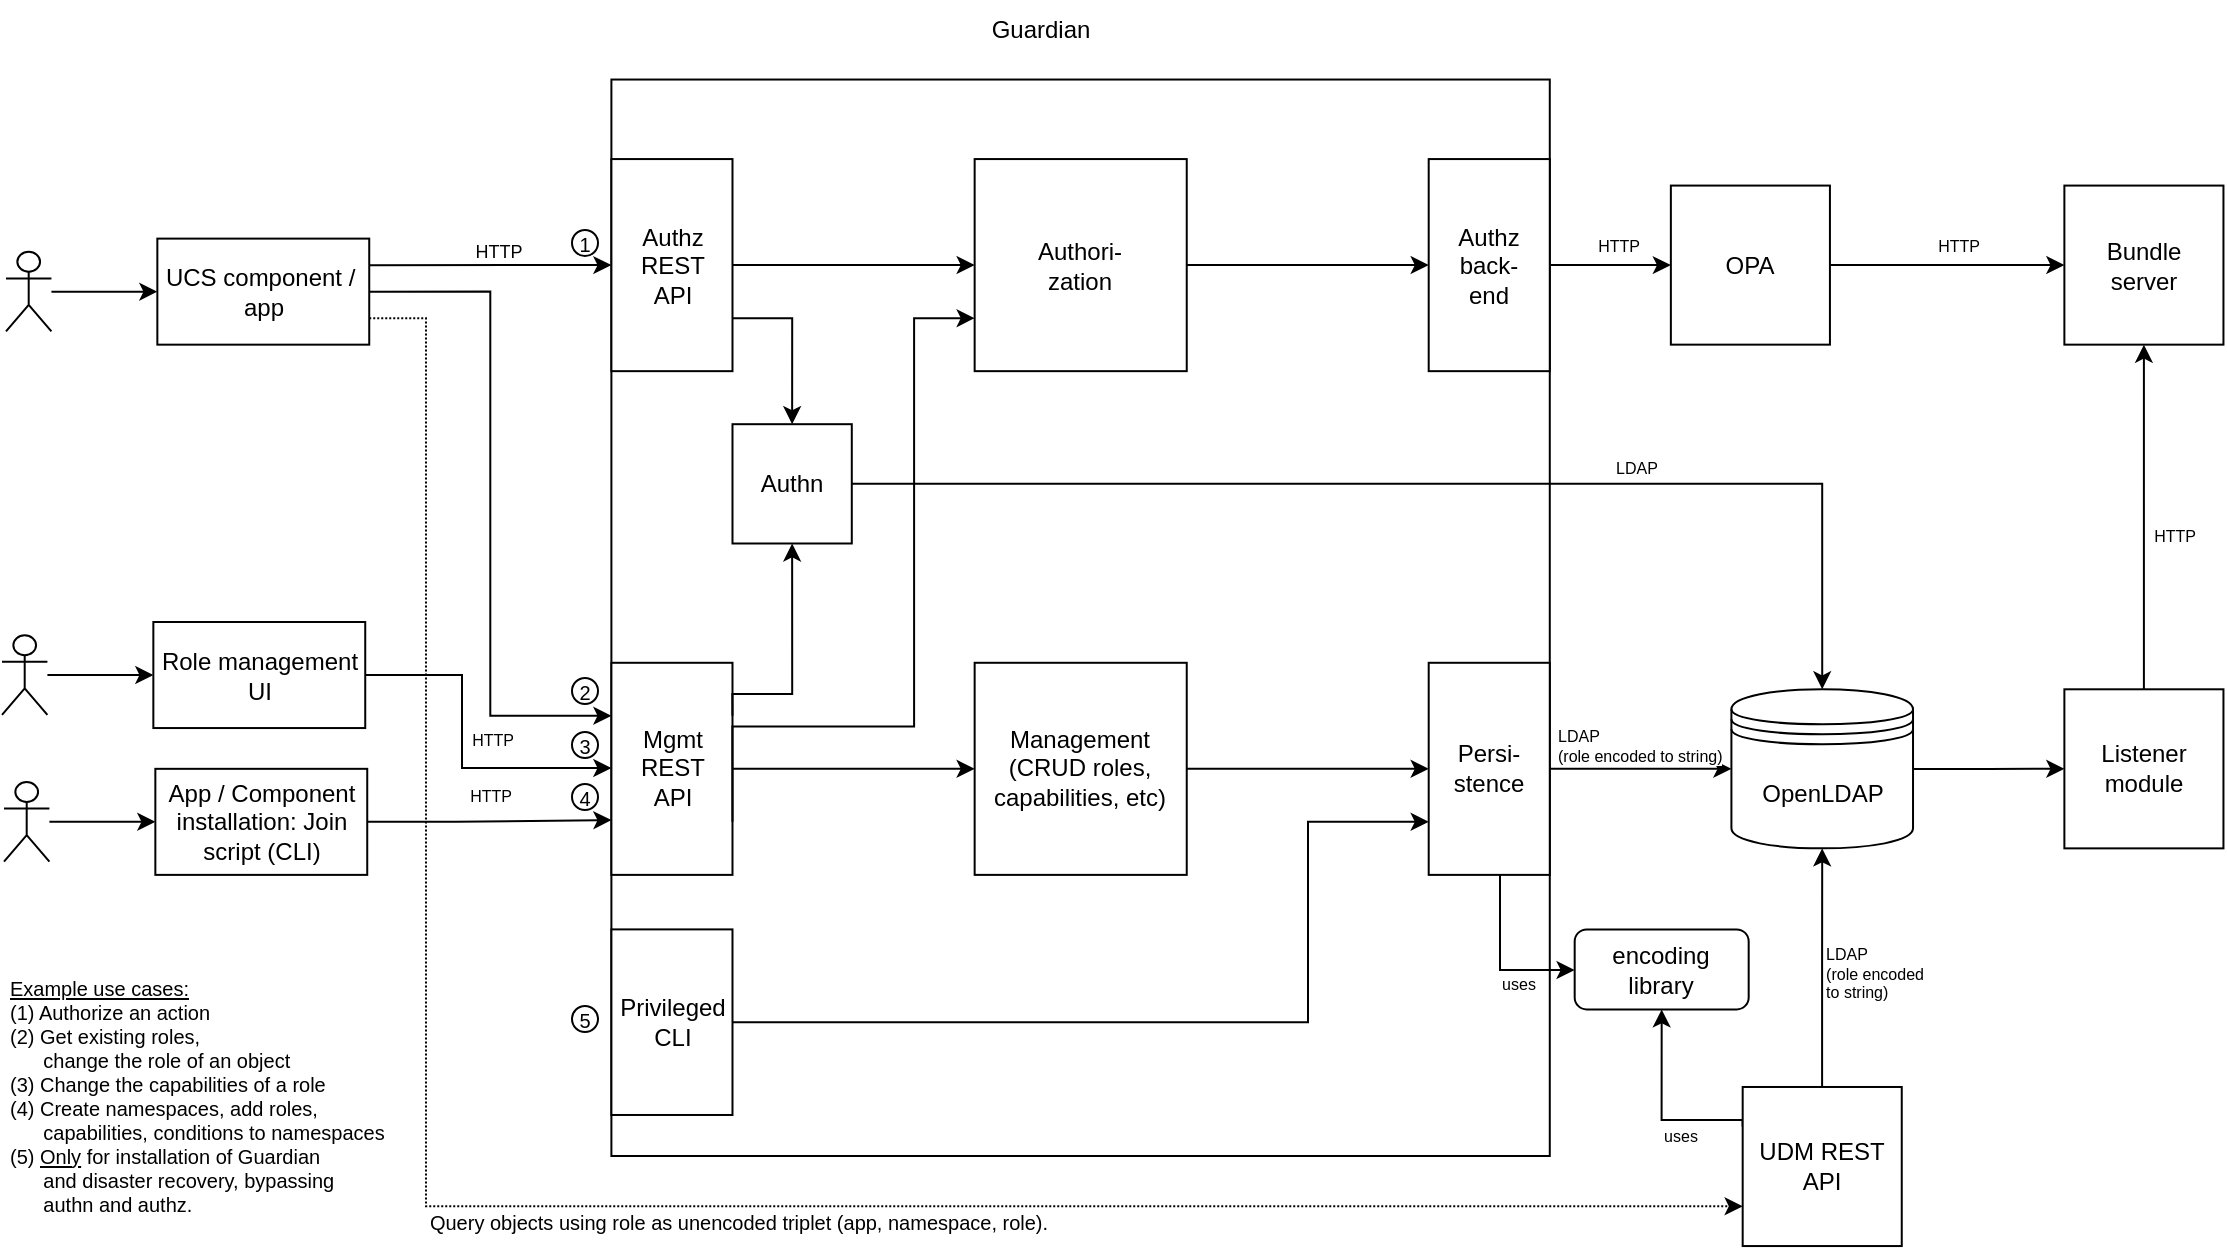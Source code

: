 <mxfile version="20.3.0" type="device"><diagram id="QPpDiGtNyKPBsrAav32_" name="Page-1"><mxGraphModel dx="1790" dy="1298" grid="0" gridSize="10" guides="1" tooltips="1" connect="1" arrows="1" fold="1" page="1" pageScale="1" pageWidth="1169" pageHeight="827" math="0" shadow="0"><root><mxCell id="0"/><mxCell id="1" parent="0"/><mxCell id="uOXwxFQ08vxWVGeKqrfk-10" value="" style="rounded=0;whiteSpace=wrap;html=1;" parent="1" vertex="1"><mxGeometry x="322.7" y="159.77" width="469.19" height="538.23" as="geometry"/></mxCell><mxCell id="uOXwxFQ08vxWVGeKqrfk-11" value="Guardian" style="text;html=1;align=center;verticalAlign=middle;resizable=0;points=[];autosize=1;strokeColor=none;fillColor=none;" parent="1" vertex="1"><mxGeometry x="496.757" y="120" width="80" height="30" as="geometry"/></mxCell><mxCell id="uOXwxFQ08vxWVGeKqrfk-12" value="Authz&lt;br&gt;REST&lt;br&gt;API" style="rounded=0;whiteSpace=wrap;html=1;" parent="1" vertex="1"><mxGeometry x="322.703" y="199.535" width="60.541" height="106.047" as="geometry"/></mxCell><mxCell id="uOXwxFQ08vxWVGeKqrfk-13" value="Mgmt&lt;br&gt;REST&lt;br&gt;API" style="rounded=0;whiteSpace=wrap;html=1;" parent="1" vertex="1"><mxGeometry x="322.703" y="451.396" width="60.541" height="106.047" as="geometry"/></mxCell><mxCell id="uOXwxFQ08vxWVGeKqrfk-14" value="Authori-&lt;br&gt;zation" style="whiteSpace=wrap;html=1;aspect=fixed;" parent="1" vertex="1"><mxGeometry x="504.324" y="199.535" width="106.047" height="106.047" as="geometry"/></mxCell><mxCell id="uOXwxFQ08vxWVGeKqrfk-18" style="edgeStyle=orthogonalEdgeStyle;rounded=0;orthogonalLoop=1;jettySize=auto;html=1;entryX=0;entryY=0.5;entryDx=0;entryDy=0;" parent="1" source="uOXwxFQ08vxWVGeKqrfk-12" target="uOXwxFQ08vxWVGeKqrfk-14" edge="1"><mxGeometry relative="1" as="geometry"/></mxCell><mxCell id="uOXwxFQ08vxWVGeKqrfk-72" style="edgeStyle=orthogonalEdgeStyle;rounded=0;orthogonalLoop=1;jettySize=auto;html=1;exitX=1;exitY=0.75;exitDx=0;exitDy=0;entryX=0;entryY=0.75;entryDx=0;entryDy=0;fontSize=8;fontColor=#757575;strokeColor=#000000;" parent="1" source="uOXwxFQ08vxWVGeKqrfk-13" target="uOXwxFQ08vxWVGeKqrfk-14" edge="1"><mxGeometry relative="1" as="geometry"><Array as="points"><mxPoint x="383.243" y="483.209"/><mxPoint x="474.054" y="483.209"/><mxPoint x="474.054" y="279.07"/></Array></mxGeometry></mxCell><mxCell id="uOXwxFQ08vxWVGeKqrfk-15" value="Management&lt;br&gt;(CRUD roles, capabilities, etc)" style="whiteSpace=wrap;html=1;aspect=fixed;" parent="1" vertex="1"><mxGeometry x="504.324" y="451.395" width="106.047" height="106.047" as="geometry"/></mxCell><mxCell id="uOXwxFQ08vxWVGeKqrfk-16" style="edgeStyle=orthogonalEdgeStyle;rounded=0;orthogonalLoop=1;jettySize=auto;html=1;entryX=0;entryY=0.5;entryDx=0;entryDy=0;exitX=1;exitY=0.5;exitDx=0;exitDy=0;" parent="1" source="uOXwxFQ08vxWVGeKqrfk-13" target="uOXwxFQ08vxWVGeKqrfk-15" edge="1"><mxGeometry relative="1" as="geometry"><mxPoint x="381" y="529" as="sourcePoint"/></mxGeometry></mxCell><mxCell id="btHn-EP97llI550c2BJA-8" style="edgeStyle=orthogonalEdgeStyle;rounded=0;orthogonalLoop=1;jettySize=auto;html=1;entryX=0;entryY=0.5;entryDx=0;entryDy=0;" edge="1" parent="1" source="uOXwxFQ08vxWVGeKqrfk-19" target="btHn-EP97llI550c2BJA-6"><mxGeometry relative="1" as="geometry"><Array as="points"><mxPoint x="767" y="605"/><mxPoint x="804" y="605"/></Array></mxGeometry></mxCell><mxCell id="btHn-EP97llI550c2BJA-9" value="uses" style="edgeLabel;html=1;align=center;verticalAlign=middle;resizable=0;points=[];fontSize=8;" vertex="1" connectable="0" parent="btHn-EP97llI550c2BJA-8"><mxGeometry x="0.045" relative="1" as="geometry"><mxPoint x="9" y="10" as="offset"/></mxGeometry></mxCell><mxCell id="uOXwxFQ08vxWVGeKqrfk-19" value="Persi-stence" style="rounded=0;whiteSpace=wrap;html=1;" parent="1" vertex="1"><mxGeometry x="731.351" y="451.395" width="60.541" height="106.047" as="geometry"/></mxCell><mxCell id="uOXwxFQ08vxWVGeKqrfk-34" style="edgeStyle=orthogonalEdgeStyle;rounded=0;orthogonalLoop=1;jettySize=auto;html=1;entryX=0;entryY=0.5;entryDx=0;entryDy=0;fontSize=8;" parent="1" source="uOXwxFQ08vxWVGeKqrfk-15" target="uOXwxFQ08vxWVGeKqrfk-19" edge="1"><mxGeometry relative="1" as="geometry"/></mxCell><mxCell id="uOXwxFQ08vxWVGeKqrfk-20" value="OpenLDAP" style="shape=datastore;whiteSpace=wrap;html=1;spacingTop=0;spacingLeft=0;" parent="1" vertex="1"><mxGeometry x="882.703" y="464.651" width="90.811" height="79.535" as="geometry"/></mxCell><mxCell id="uOXwxFQ08vxWVGeKqrfk-21" style="edgeStyle=orthogonalEdgeStyle;rounded=0;orthogonalLoop=1;jettySize=auto;html=1;entryX=0;entryY=0.5;entryDx=0;entryDy=0;" parent="1" source="uOXwxFQ08vxWVGeKqrfk-19" target="uOXwxFQ08vxWVGeKqrfk-20" edge="1"><mxGeometry relative="1" as="geometry"/></mxCell><mxCell id="uOXwxFQ08vxWVGeKqrfk-33" value="LDAP&lt;br&gt;&lt;span style=&quot;&quot;&gt;(role encoded to string)&lt;/span&gt;" style="edgeLabel;html=1;align=left;verticalAlign=middle;resizable=0;points=[];fontSize=8;" parent="uOXwxFQ08vxWVGeKqrfk-21" vertex="1" connectable="0"><mxGeometry x="-0.351" y="-4" relative="1" as="geometry"><mxPoint x="-27" y="-16" as="offset"/></mxGeometry></mxCell><mxCell id="uOXwxFQ08vxWVGeKqrfk-22" value="OPA" style="whiteSpace=wrap;html=1;aspect=fixed;" parent="1" vertex="1"><mxGeometry x="852.432" y="212.791" width="79.535" height="79.535" as="geometry"/></mxCell><mxCell id="uOXwxFQ08vxWVGeKqrfk-26" value="Bundle&lt;br&gt;server" style="whiteSpace=wrap;html=1;aspect=fixed;" parent="1" vertex="1"><mxGeometry x="1049.189" y="212.791" width="79.535" height="79.535" as="geometry"/></mxCell><mxCell id="uOXwxFQ08vxWVGeKqrfk-27" style="edgeStyle=orthogonalEdgeStyle;rounded=0;orthogonalLoop=1;jettySize=auto;html=1;entryX=0;entryY=0.5;entryDx=0;entryDy=0;" parent="1" source="uOXwxFQ08vxWVGeKqrfk-22" target="uOXwxFQ08vxWVGeKqrfk-26" edge="1"><mxGeometry relative="1" as="geometry"/></mxCell><mxCell id="uOXwxFQ08vxWVGeKqrfk-28" value="HTTP" style="edgeLabel;html=1;align=center;verticalAlign=middle;resizable=0;points=[];fontSize=8;" parent="uOXwxFQ08vxWVGeKqrfk-27" vertex="1" connectable="0"><mxGeometry x="0.176" relative="1" as="geometry"><mxPoint x="-5" y="-10" as="offset"/></mxGeometry></mxCell><mxCell id="uOXwxFQ08vxWVGeKqrfk-31" style="edgeStyle=orthogonalEdgeStyle;rounded=0;orthogonalLoop=1;jettySize=auto;html=1;entryX=0.5;entryY=1;entryDx=0;entryDy=0;" parent="1" source="uOXwxFQ08vxWVGeKqrfk-29" target="uOXwxFQ08vxWVGeKqrfk-26" edge="1"><mxGeometry relative="1" as="geometry"/></mxCell><mxCell id="uOXwxFQ08vxWVGeKqrfk-32" value="HTTP" style="edgeLabel;html=1;align=center;verticalAlign=middle;resizable=0;points=[];fontSize=8;" parent="uOXwxFQ08vxWVGeKqrfk-31" vertex="1" connectable="0"><mxGeometry x="-0.245" y="-1" relative="1" as="geometry"><mxPoint x="14" y="-12" as="offset"/></mxGeometry></mxCell><mxCell id="uOXwxFQ08vxWVGeKqrfk-29" value="Listener&lt;br&gt;module" style="whiteSpace=wrap;html=1;aspect=fixed;" parent="1" vertex="1"><mxGeometry x="1049.189" y="464.651" width="79.535" height="79.535" as="geometry"/></mxCell><mxCell id="uOXwxFQ08vxWVGeKqrfk-30" style="edgeStyle=orthogonalEdgeStyle;rounded=0;orthogonalLoop=1;jettySize=auto;html=1;entryX=0;entryY=0.5;entryDx=0;entryDy=0;" parent="1" source="uOXwxFQ08vxWVGeKqrfk-20" target="uOXwxFQ08vxWVGeKqrfk-29" edge="1"><mxGeometry relative="1" as="geometry"/></mxCell><mxCell id="uOXwxFQ08vxWVGeKqrfk-38" value="Authz&lt;br&gt;back-&lt;br&gt;end" style="rounded=0;whiteSpace=wrap;html=1;" parent="1" vertex="1"><mxGeometry x="731.351" y="199.535" width="60.541" height="106.047" as="geometry"/></mxCell><mxCell id="uOXwxFQ08vxWVGeKqrfk-39" style="edgeStyle=orthogonalEdgeStyle;rounded=0;orthogonalLoop=1;jettySize=auto;html=1;entryX=0;entryY=0.5;entryDx=0;entryDy=0;fontSize=8;" parent="1" source="uOXwxFQ08vxWVGeKqrfk-14" target="uOXwxFQ08vxWVGeKqrfk-38" edge="1"><mxGeometry relative="1" as="geometry"/></mxCell><mxCell id="uOXwxFQ08vxWVGeKqrfk-23" style="edgeStyle=orthogonalEdgeStyle;rounded=0;orthogonalLoop=1;jettySize=auto;html=1;entryX=0;entryY=0.5;entryDx=0;entryDy=0;spacingBottom=0;exitX=1;exitY=0.5;exitDx=0;exitDy=0;" parent="1" source="uOXwxFQ08vxWVGeKqrfk-38" target="uOXwxFQ08vxWVGeKqrfk-22" edge="1"><mxGeometry relative="1" as="geometry"/></mxCell><mxCell id="uOXwxFQ08vxWVGeKqrfk-24" value="HTTP" style="edgeLabel;html=1;align=center;verticalAlign=middle;resizable=0;points=[];fontSize=8;" parent="uOXwxFQ08vxWVGeKqrfk-23" vertex="1" connectable="0"><mxGeometry x="0.265" y="-2" relative="1" as="geometry"><mxPoint x="-5" y="-12" as="offset"/></mxGeometry></mxCell><mxCell id="uOXwxFQ08vxWVGeKqrfk-41" style="edgeStyle=orthogonalEdgeStyle;rounded=0;orthogonalLoop=1;jettySize=auto;html=1;entryX=0;entryY=0.25;entryDx=0;entryDy=0;fontSize=8;exitX=1;exitY=0.5;exitDx=0;exitDy=0;" parent="1" source="pAIsTowpXyhrBtLYedHb-3" target="uOXwxFQ08vxWVGeKqrfk-13" edge="1"><mxGeometry relative="1" as="geometry"><mxPoint x="201.622" y="252.558" as="sourcePoint"/></mxGeometry></mxCell><mxCell id="uOXwxFQ08vxWVGeKqrfk-63" style="edgeStyle=orthogonalEdgeStyle;rounded=0;orthogonalLoop=1;jettySize=auto;html=1;entryX=0;entryY=0.75;entryDx=0;entryDy=0;fontSize=8;exitX=1;exitY=0.5;exitDx=0;exitDy=0;" parent="1" source="uOXwxFQ08vxWVGeKqrfk-62" target="uOXwxFQ08vxWVGeKqrfk-19" edge="1"><mxGeometry relative="1" as="geometry"><Array as="points"><mxPoint x="671" y="631"/><mxPoint x="671" y="531"/></Array></mxGeometry></mxCell><mxCell id="uOXwxFQ08vxWVGeKqrfk-62" value="Privileged&lt;br&gt;CLI" style="rounded=0;whiteSpace=wrap;html=1;" parent="1" vertex="1"><mxGeometry x="322.703" y="584.698" width="60.541" height="92.791" as="geometry"/></mxCell><mxCell id="uOXwxFQ08vxWVGeKqrfk-67" style="edgeStyle=orthogonalEdgeStyle;rounded=0;orthogonalLoop=1;jettySize=auto;html=1;entryX=0.5;entryY=0;entryDx=0;entryDy=0;fontSize=8;fontColor=#757575;strokeColor=#000000;exitX=1;exitY=0.5;exitDx=0;exitDy=0;" parent="1" source="uOXwxFQ08vxWVGeKqrfk-66" target="uOXwxFQ08vxWVGeKqrfk-20" edge="1"><mxGeometry relative="1" as="geometry"/></mxCell><mxCell id="pAIsTowpXyhrBtLYedHb-1" value="LDAP" style="edgeLabel;html=1;align=center;verticalAlign=middle;resizable=0;points=[];fontColor=#000000;fontSize=8;" parent="uOXwxFQ08vxWVGeKqrfk-67" vertex="1" connectable="0"><mxGeometry x="0.437" y="-3" relative="1" as="geometry"><mxPoint x="-31" y="-11" as="offset"/></mxGeometry></mxCell><mxCell id="uOXwxFQ08vxWVGeKqrfk-66" value="Authn" style="whiteSpace=wrap;html=1;aspect=fixed;fontSize=12;fontColor=#000000;strokeColor=#000000;" parent="1" vertex="1"><mxGeometry x="383.243" y="332.093" width="59.651" height="59.651" as="geometry"/></mxCell><mxCell id="uOXwxFQ08vxWVGeKqrfk-73" style="edgeStyle=orthogonalEdgeStyle;rounded=0;orthogonalLoop=1;jettySize=auto;html=1;exitX=1;exitY=0.75;exitDx=0;exitDy=0;entryX=0.5;entryY=0;entryDx=0;entryDy=0;fontSize=8;fontColor=#757575;strokeColor=#000000;" parent="1" source="uOXwxFQ08vxWVGeKqrfk-12" target="uOXwxFQ08vxWVGeKqrfk-66" edge="1"><mxGeometry relative="1" as="geometry"><Array as="points"><mxPoint x="413" y="279"/></Array></mxGeometry></mxCell><mxCell id="uOXwxFQ08vxWVGeKqrfk-74" style="edgeStyle=orthogonalEdgeStyle;rounded=0;orthogonalLoop=1;jettySize=auto;html=1;exitX=1;exitY=0.25;exitDx=0;exitDy=0;entryX=0.5;entryY=1;entryDx=0;entryDy=0;fontSize=8;fontColor=#757575;strokeColor=#000000;" parent="1" source="uOXwxFQ08vxWVGeKqrfk-13" target="uOXwxFQ08vxWVGeKqrfk-66" edge="1"><mxGeometry relative="1" as="geometry"><Array as="points"><mxPoint x="383" y="467"/><mxPoint x="413" y="467"/></Array></mxGeometry></mxCell><mxCell id="pAIsTowpXyhrBtLYedHb-15" value="" style="group" parent="1" vertex="1" connectable="0"><mxGeometry x="18" y="431.0" width="181.622" height="53.023" as="geometry"/></mxCell><mxCell id="pAIsTowpXyhrBtLYedHb-16" value="&lt;font style=&quot;font-size: 12px;&quot;&gt;Role management UI&lt;/font&gt;" style="rounded=0;whiteSpace=wrap;html=1;strokeColor=#000000;fontSize=8;fontColor=#000000;" parent="pAIsTowpXyhrBtLYedHb-15" vertex="1"><mxGeometry x="75.676" width="105.946" height="53.023" as="geometry"/></mxCell><mxCell id="pAIsTowpXyhrBtLYedHb-17" style="edgeStyle=orthogonalEdgeStyle;rounded=0;orthogonalLoop=1;jettySize=auto;html=1;entryX=0;entryY=0.5;entryDx=0;entryDy=0;strokeColor=#000000;fontSize=8;fontColor=#000000;" parent="pAIsTowpXyhrBtLYedHb-15" source="pAIsTowpXyhrBtLYedHb-18" target="pAIsTowpXyhrBtLYedHb-16" edge="1"><mxGeometry relative="1" as="geometry"/></mxCell><mxCell id="pAIsTowpXyhrBtLYedHb-18" value="" style="shape=umlActor;verticalLabelPosition=bottom;verticalAlign=top;html=1;outlineConnect=0;strokeColor=#000000;fontSize=8;fontColor=#000000;" parent="pAIsTowpXyhrBtLYedHb-15" vertex="1"><mxGeometry y="6.628" width="22.703" height="39.767" as="geometry"/></mxCell><mxCell id="pAIsTowpXyhrBtLYedHb-19" value="" style="group" parent="1" vertex="1" connectable="0"><mxGeometry x="19" y="504.415" width="181.622" height="53.023" as="geometry"/></mxCell><mxCell id="pAIsTowpXyhrBtLYedHb-20" value="&lt;font style=&quot;font-size: 12px;&quot;&gt;App / Component installation: Join script (CLI)&lt;/font&gt;" style="rounded=0;whiteSpace=wrap;html=1;strokeColor=#000000;fontSize=8;fontColor=#000000;" parent="pAIsTowpXyhrBtLYedHb-19" vertex="1"><mxGeometry x="75.676" width="105.946" height="53.023" as="geometry"/></mxCell><mxCell id="pAIsTowpXyhrBtLYedHb-21" style="edgeStyle=orthogonalEdgeStyle;rounded=0;orthogonalLoop=1;jettySize=auto;html=1;entryX=0;entryY=0.5;entryDx=0;entryDy=0;strokeColor=#000000;fontSize=8;fontColor=#000000;" parent="pAIsTowpXyhrBtLYedHb-19" source="pAIsTowpXyhrBtLYedHb-22" target="pAIsTowpXyhrBtLYedHb-20" edge="1"><mxGeometry relative="1" as="geometry"/></mxCell><mxCell id="pAIsTowpXyhrBtLYedHb-22" value="" style="shape=umlActor;verticalLabelPosition=bottom;verticalAlign=top;html=1;outlineConnect=0;strokeColor=#000000;fontSize=8;fontColor=#000000;" parent="pAIsTowpXyhrBtLYedHb-19" vertex="1"><mxGeometry y="6.628" width="22.703" height="39.767" as="geometry"/></mxCell><mxCell id="pAIsTowpXyhrBtLYedHb-24" value="" style="group" parent="1" vertex="1" connectable="0"><mxGeometry x="20" y="239.307" width="181.622" height="53.023" as="geometry"/></mxCell><mxCell id="pAIsTowpXyhrBtLYedHb-3" value="&lt;font style=&quot;font-size: 12px;&quot;&gt;UCS component /&amp;nbsp;&lt;br&gt;app&lt;/font&gt;" style="rounded=0;whiteSpace=wrap;html=1;strokeColor=#000000;fontSize=8;fontColor=#000000;" parent="pAIsTowpXyhrBtLYedHb-24" vertex="1"><mxGeometry x="75.676" width="105.946" height="53.023" as="geometry"/></mxCell><mxCell id="pAIsTowpXyhrBtLYedHb-9" style="edgeStyle=orthogonalEdgeStyle;rounded=0;orthogonalLoop=1;jettySize=auto;html=1;entryX=0;entryY=0.5;entryDx=0;entryDy=0;strokeColor=#000000;fontSize=8;fontColor=#000000;" parent="pAIsTowpXyhrBtLYedHb-24" source="pAIsTowpXyhrBtLYedHb-8" target="pAIsTowpXyhrBtLYedHb-3" edge="1"><mxGeometry relative="1" as="geometry"/></mxCell><mxCell id="pAIsTowpXyhrBtLYedHb-8" value="" style="shape=umlActor;verticalLabelPosition=bottom;verticalAlign=top;html=1;outlineConnect=0;strokeColor=#000000;fontSize=8;fontColor=#000000;" parent="pAIsTowpXyhrBtLYedHb-24" vertex="1"><mxGeometry y="6.628" width="22.703" height="39.767" as="geometry"/></mxCell><mxCell id="btHn-EP97llI550c2BJA-7" style="edgeStyle=orthogonalEdgeStyle;rounded=0;orthogonalLoop=1;jettySize=auto;html=1;entryX=0.5;entryY=1;entryDx=0;entryDy=0;exitX=0;exitY=0.25;exitDx=0;exitDy=0;" edge="1" parent="1" source="btHn-EP97llI550c2BJA-1" target="btHn-EP97llI550c2BJA-6"><mxGeometry relative="1" as="geometry"><Array as="points"><mxPoint x="888" y="680"/><mxPoint x="848" y="680"/></Array></mxGeometry></mxCell><mxCell id="btHn-EP97llI550c2BJA-10" value="uses" style="edgeLabel;html=1;align=center;verticalAlign=middle;resizable=0;points=[];fontSize=8;" vertex="1" connectable="0" parent="btHn-EP97llI550c2BJA-7"><mxGeometry x="-0.011" relative="1" as="geometry"><mxPoint x="9" y="13" as="offset"/></mxGeometry></mxCell><mxCell id="btHn-EP97llI550c2BJA-11" style="edgeStyle=orthogonalEdgeStyle;rounded=0;orthogonalLoop=1;jettySize=auto;html=1;entryX=0.5;entryY=1;entryDx=0;entryDy=0;fontSize=8;" edge="1" parent="1" source="btHn-EP97llI550c2BJA-1" target="uOXwxFQ08vxWVGeKqrfk-20"><mxGeometry relative="1" as="geometry"/></mxCell><mxCell id="btHn-EP97llI550c2BJA-12" value="&lt;div style=&quot;text-align: left;&quot;&gt;LDAP&lt;/div&gt;&lt;font style=&quot;font-size: 8px;&quot;&gt;&lt;div style=&quot;text-align: left;&quot;&gt;(role encoded&lt;br&gt;to string)&lt;/div&gt;&lt;/font&gt;" style="edgeLabel;html=1;align=center;verticalAlign=middle;resizable=0;points=[];fontSize=8;" vertex="1" connectable="0" parent="btHn-EP97llI550c2BJA-11"><mxGeometry x="-0.266" y="1" relative="1" as="geometry"><mxPoint x="27" y="-13" as="offset"/></mxGeometry></mxCell><mxCell id="btHn-EP97llI550c2BJA-1" value="UDM REST API" style="whiteSpace=wrap;html=1;aspect=fixed;" vertex="1" parent="1"><mxGeometry x="888.339" y="663.491" width="79.535" height="79.535" as="geometry"/></mxCell><mxCell id="btHn-EP97llI550c2BJA-13" style="edgeStyle=orthogonalEdgeStyle;rounded=0;orthogonalLoop=1;jettySize=auto;html=1;entryX=0;entryY=0.75;entryDx=0;entryDy=0;fontSize=8;dashed=1;dashPattern=1 1;exitX=1;exitY=0.75;exitDx=0;exitDy=0;" edge="1" parent="1" source="pAIsTowpXyhrBtLYedHb-3" target="btHn-EP97llI550c2BJA-1"><mxGeometry relative="1" as="geometry"><Array as="points"><mxPoint x="230" y="279"/><mxPoint x="230" y="723"/></Array></mxGeometry></mxCell><mxCell id="btHn-EP97llI550c2BJA-14" value="Query objects using role as unencoded triplet (app, namespace, role)." style="edgeLabel;html=1;align=center;verticalAlign=middle;resizable=0;points=[];fontSize=10;" vertex="1" connectable="0" parent="btHn-EP97llI550c2BJA-13"><mxGeometry x="0.519" y="-5" relative="1" as="geometry"><mxPoint x="-231" y="3" as="offset"/></mxGeometry></mxCell><mxCell id="btHn-EP97llI550c2BJA-6" value="encoding&lt;br&gt;library" style="rounded=1;whiteSpace=wrap;html=1;" vertex="1" parent="1"><mxGeometry x="804.34" y="584.7" width="87" height="40" as="geometry"/></mxCell><mxCell id="uOXwxFQ08vxWVGeKqrfk-55" style="edgeStyle=orthogonalEdgeStyle;rounded=0;orthogonalLoop=1;jettySize=auto;html=1;entryX=0;entryY=0.75;entryDx=0;entryDy=0;fontSize=8;exitX=1;exitY=0.5;exitDx=0;exitDy=0;" parent="1" source="pAIsTowpXyhrBtLYedHb-20" target="uOXwxFQ08vxWVGeKqrfk-13" edge="1"><mxGeometry relative="1" as="geometry"><mxPoint x="201.622" y="544.186" as="sourcePoint"/><Array as="points"><mxPoint x="201" y="531"/><mxPoint x="245" y="531"/><mxPoint x="245" y="530"/><mxPoint x="323" y="530"/></Array></mxGeometry></mxCell><mxCell id="uOXwxFQ08vxWVGeKqrfk-76" value="HTTP" style="edgeLabel;html=1;align=center;verticalAlign=middle;resizable=0;points=[];fontSize=8;fontColor=#000000;" parent="uOXwxFQ08vxWVGeKqrfk-55" vertex="1" connectable="0"><mxGeometry x="0.684" y="1" relative="1" as="geometry"><mxPoint x="-41" y="-39" as="offset"/></mxGeometry></mxCell><mxCell id="btHn-EP97llI550c2BJA-27" value="HTTP" style="edgeLabel;html=1;align=center;verticalAlign=middle;resizable=0;points=[];fontSize=8;" vertex="1" connectable="0" parent="uOXwxFQ08vxWVGeKqrfk-55"><mxGeometry x="0.086" y="2" relative="1" as="geometry"><mxPoint x="-6" y="-11" as="offset"/></mxGeometry></mxCell><mxCell id="pAIsTowpXyhrBtLYedHb-23" style="edgeStyle=orthogonalEdgeStyle;rounded=0;orthogonalLoop=1;jettySize=auto;html=1;entryX=0;entryY=0.5;entryDx=0;entryDy=0;strokeColor=#000000;fontSize=8;fontColor=#000000;exitX=1;exitY=0.5;exitDx=0;exitDy=0;" parent="1" source="pAIsTowpXyhrBtLYedHb-16" target="uOXwxFQ08vxWVGeKqrfk-13" edge="1"><mxGeometry relative="1" as="geometry"><Array as="points"><mxPoint x="248" y="457"/><mxPoint x="248" y="504"/><mxPoint x="323" y="504"/></Array></mxGeometry></mxCell><mxCell id="btHn-EP97llI550c2BJA-16" style="edgeStyle=orthogonalEdgeStyle;rounded=0;orthogonalLoop=1;jettySize=auto;html=1;entryX=0;entryY=0.5;entryDx=0;entryDy=0;fontSize=9;exitX=1;exitY=0.25;exitDx=0;exitDy=0;" edge="1" parent="1" source="pAIsTowpXyhrBtLYedHb-3" target="uOXwxFQ08vxWVGeKqrfk-12"><mxGeometry relative="1" as="geometry"/></mxCell><mxCell id="btHn-EP97llI550c2BJA-17" value="HTTP" style="edgeLabel;html=1;align=center;verticalAlign=middle;resizable=0;points=[];fontSize=9;" vertex="1" connectable="0" parent="btHn-EP97llI550c2BJA-16"><mxGeometry x="0.33" y="-1" relative="1" as="geometry"><mxPoint x="-16" y="-8" as="offset"/></mxGeometry></mxCell><mxCell id="btHn-EP97llI550c2BJA-19" value="&lt;font style=&quot;font-size: 10px;&quot;&gt;&lt;u&gt;Example use cases:&lt;br&gt;&lt;/u&gt;(1) Authorize an action&lt;br&gt;(2) Get existing roles,&lt;br&gt;&amp;nbsp; &amp;nbsp; &amp;nbsp; change the role of an object&lt;br&gt;(3) Change the capabilities of a role&lt;br&gt;(4) Create namespaces, add roles,&lt;br&gt;&amp;nbsp; &amp;nbsp; &amp;nbsp; capabilities, conditions to namespaces&lt;br&gt;(5)&amp;nbsp;&lt;u&gt;Only&lt;/u&gt; for installation of Guardian &lt;br&gt;&amp;nbsp; &amp;nbsp; &amp;nbsp; and disaster recovery,&amp;nbsp;bypassing&lt;br&gt;&amp;nbsp; &amp;nbsp; &amp;nbsp; authn and authz.&lt;br&gt;&lt;/font&gt;" style="text;html=1;strokeColor=none;fillColor=none;align=left;verticalAlign=middle;whiteSpace=wrap;rounded=0;fontSize=9;" vertex="1" parent="1"><mxGeometry x="20" y="610" width="191" height="116" as="geometry"/></mxCell><mxCell id="btHn-EP97llI550c2BJA-22" value="1" style="ellipse;whiteSpace=wrap;html=1;aspect=fixed;fontSize=10;" vertex="1" parent="1"><mxGeometry x="303" y="235" width="13" height="13" as="geometry"/></mxCell><mxCell id="btHn-EP97llI550c2BJA-23" value="3" style="ellipse;whiteSpace=wrap;html=1;aspect=fixed;fontSize=10;" vertex="1" parent="1"><mxGeometry x="303" y="486" width="13" height="13" as="geometry"/></mxCell><mxCell id="btHn-EP97llI550c2BJA-24" value="4" style="ellipse;whiteSpace=wrap;html=1;aspect=fixed;fontSize=10;" vertex="1" parent="1"><mxGeometry x="303" y="512" width="13" height="13" as="geometry"/></mxCell><mxCell id="btHn-EP97llI550c2BJA-26" value="2" style="ellipse;whiteSpace=wrap;html=1;aspect=fixed;fontSize=10;" vertex="1" parent="1"><mxGeometry x="303" y="459" width="13" height="13" as="geometry"/></mxCell><mxCell id="btHn-EP97llI550c2BJA-28" value="5" style="ellipse;whiteSpace=wrap;html=1;aspect=fixed;fontSize=10;" vertex="1" parent="1"><mxGeometry x="303" y="623" width="13" height="13" as="geometry"/></mxCell></root></mxGraphModel></diagram></mxfile>